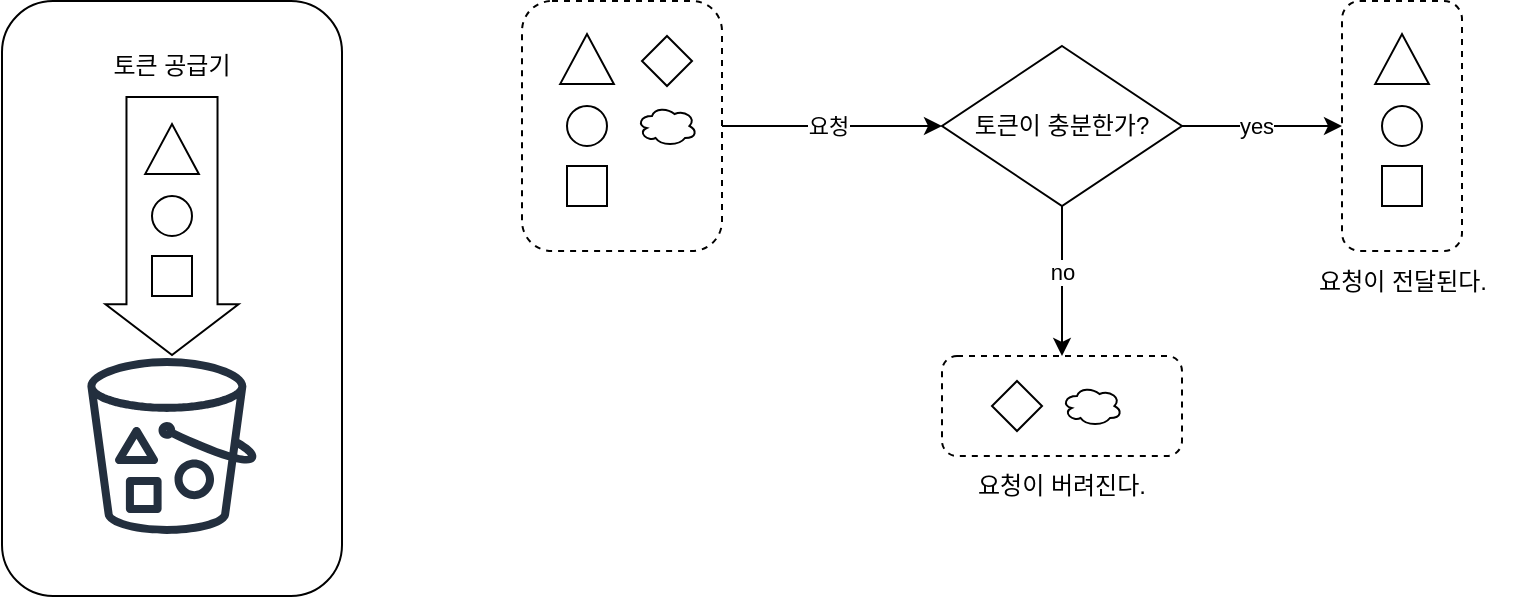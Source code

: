 <mxfile version="26.0.11">
  <diagram name="페이지-1" id="0fWaeufhur36X_GCjKtx">
    <mxGraphModel dx="1434" dy="772" grid="1" gridSize="10" guides="1" tooltips="1" connect="1" arrows="1" fold="1" page="1" pageScale="1" pageWidth="827" pageHeight="1169" math="0" shadow="0">
      <root>
        <mxCell id="0" />
        <mxCell id="1" parent="0" />
        <mxCell id="2sdsEO5oHU289zQeSCOC-1" value="" style="rounded=1;whiteSpace=wrap;html=1;" vertex="1" parent="1">
          <mxGeometry x="30" y="12.5" width="170" height="297.5" as="geometry" />
        </mxCell>
        <mxCell id="2sdsEO5oHU289zQeSCOC-2" value="" style="ellipse;whiteSpace=wrap;html=1;" vertex="1" parent="1">
          <mxGeometry x="105" y="110" width="20" height="20" as="geometry" />
        </mxCell>
        <mxCell id="2sdsEO5oHU289zQeSCOC-3" value="" style="rounded=0;whiteSpace=wrap;html=1;" vertex="1" parent="1">
          <mxGeometry x="105" y="140" width="20" height="20" as="geometry" />
        </mxCell>
        <mxCell id="2sdsEO5oHU289zQeSCOC-4" value="토큰 공급기" style="text;html=1;align=center;verticalAlign=middle;whiteSpace=wrap;rounded=0;" vertex="1" parent="1">
          <mxGeometry x="80" y="30" width="70" height="30" as="geometry" />
        </mxCell>
        <mxCell id="2sdsEO5oHU289zQeSCOC-5" value="" style="sketch=0;outlineConnect=0;fontColor=#232F3E;gradientColor=none;strokeColor=#232F3E;fillColor=#ffffff;dashed=0;verticalLabelPosition=bottom;verticalAlign=top;align=center;html=1;fontSize=12;fontStyle=0;aspect=fixed;shape=mxgraph.aws4.resourceIcon;resIcon=mxgraph.aws4.bucket_with_objects;" vertex="1" parent="1">
          <mxGeometry x="60" y="180" width="110" height="110" as="geometry" />
        </mxCell>
        <mxCell id="2sdsEO5oHU289zQeSCOC-6" value="" style="shape=flexArrow;endArrow=classic;html=1;rounded=0;width=45.517;endSize=8.138;" edge="1" parent="1">
          <mxGeometry width="50" height="50" relative="1" as="geometry">
            <mxPoint x="115" y="60" as="sourcePoint" />
            <mxPoint x="115" y="190.0" as="targetPoint" />
          </mxGeometry>
        </mxCell>
        <mxCell id="2sdsEO5oHU289zQeSCOC-7" value="" style="triangle;whiteSpace=wrap;html=1;rotation=-90;" vertex="1" parent="1">
          <mxGeometry x="102.5" y="73.12" width="25" height="26.88" as="geometry" />
        </mxCell>
        <mxCell id="2sdsEO5oHU289zQeSCOC-8" value="" style="edgeStyle=orthogonalEdgeStyle;rounded=0;orthogonalLoop=1;jettySize=auto;html=1;entryX=0;entryY=0.5;entryDx=0;entryDy=0;" edge="1" parent="1" source="2sdsEO5oHU289zQeSCOC-12" target="2sdsEO5oHU289zQeSCOC-13">
          <mxGeometry relative="1" as="geometry">
            <mxPoint x="760.0" y="75.0" as="targetPoint" />
          </mxGeometry>
        </mxCell>
        <mxCell id="2sdsEO5oHU289zQeSCOC-9" value="yes" style="edgeLabel;html=1;align=center;verticalAlign=middle;resizable=0;points=[];" vertex="1" connectable="0" parent="2sdsEO5oHU289zQeSCOC-8">
          <mxGeometry x="0.037" y="1" relative="1" as="geometry">
            <mxPoint x="-5" y="1" as="offset" />
          </mxGeometry>
        </mxCell>
        <mxCell id="2sdsEO5oHU289zQeSCOC-10" value="" style="edgeStyle=orthogonalEdgeStyle;rounded=0;orthogonalLoop=1;jettySize=auto;html=1;" edge="1" parent="1" source="2sdsEO5oHU289zQeSCOC-12" target="2sdsEO5oHU289zQeSCOC-25">
          <mxGeometry relative="1" as="geometry" />
        </mxCell>
        <mxCell id="2sdsEO5oHU289zQeSCOC-11" value="no" style="edgeLabel;html=1;align=center;verticalAlign=middle;resizable=0;points=[];" vertex="1" connectable="0" parent="2sdsEO5oHU289zQeSCOC-10">
          <mxGeometry x="-0.138" relative="1" as="geometry">
            <mxPoint as="offset" />
          </mxGeometry>
        </mxCell>
        <mxCell id="2sdsEO5oHU289zQeSCOC-12" value="토큰이 충분한가?" style="rhombus;whiteSpace=wrap;html=1;" vertex="1" parent="1">
          <mxGeometry x="500" y="35" width="120" height="80" as="geometry" />
        </mxCell>
        <mxCell id="2sdsEO5oHU289zQeSCOC-13" value="" style="rounded=1;whiteSpace=wrap;html=1;dashed=1;" vertex="1" parent="1">
          <mxGeometry x="700" y="12.5" width="60" height="125" as="geometry" />
        </mxCell>
        <mxCell id="2sdsEO5oHU289zQeSCOC-14" value="" style="ellipse;whiteSpace=wrap;html=1;" vertex="1" parent="1">
          <mxGeometry x="720" y="65" width="20" height="20" as="geometry" />
        </mxCell>
        <mxCell id="2sdsEO5oHU289zQeSCOC-15" value="" style="rounded=0;whiteSpace=wrap;html=1;" vertex="1" parent="1">
          <mxGeometry x="720" y="95" width="20" height="20" as="geometry" />
        </mxCell>
        <mxCell id="2sdsEO5oHU289zQeSCOC-16" value="" style="triangle;whiteSpace=wrap;html=1;rotation=-90;" vertex="1" parent="1">
          <mxGeometry x="717.5" y="28.12" width="25" height="26.88" as="geometry" />
        </mxCell>
        <mxCell id="2sdsEO5oHU289zQeSCOC-17" value="" style="edgeStyle=orthogonalEdgeStyle;rounded=0;orthogonalLoop=1;jettySize=auto;html=1;" edge="1" parent="1" source="2sdsEO5oHU289zQeSCOC-19" target="2sdsEO5oHU289zQeSCOC-12">
          <mxGeometry relative="1" as="geometry" />
        </mxCell>
        <mxCell id="2sdsEO5oHU289zQeSCOC-18" value="요청" style="edgeLabel;html=1;align=center;verticalAlign=middle;resizable=0;points=[];" vertex="1" connectable="0" parent="2sdsEO5oHU289zQeSCOC-17">
          <mxGeometry x="-0.204" y="2" relative="1" as="geometry">
            <mxPoint x="9" y="2" as="offset" />
          </mxGeometry>
        </mxCell>
        <mxCell id="2sdsEO5oHU289zQeSCOC-19" value="" style="rounded=1;whiteSpace=wrap;html=1;dashed=1;" vertex="1" parent="1">
          <mxGeometry x="290" y="12.5" width="100" height="125" as="geometry" />
        </mxCell>
        <mxCell id="2sdsEO5oHU289zQeSCOC-20" value="" style="ellipse;whiteSpace=wrap;html=1;" vertex="1" parent="1">
          <mxGeometry x="312.5" y="65" width="20" height="20" as="geometry" />
        </mxCell>
        <mxCell id="2sdsEO5oHU289zQeSCOC-21" value="" style="rounded=0;whiteSpace=wrap;html=1;" vertex="1" parent="1">
          <mxGeometry x="312.5" y="95" width="20" height="20" as="geometry" />
        </mxCell>
        <mxCell id="2sdsEO5oHU289zQeSCOC-22" value="" style="triangle;whiteSpace=wrap;html=1;rotation=-90;" vertex="1" parent="1">
          <mxGeometry x="310" y="28.12" width="25" height="26.88" as="geometry" />
        </mxCell>
        <mxCell id="2sdsEO5oHU289zQeSCOC-23" value="" style="rhombus;whiteSpace=wrap;html=1;" vertex="1" parent="1">
          <mxGeometry x="350" y="30" width="25" height="25" as="geometry" />
        </mxCell>
        <mxCell id="2sdsEO5oHU289zQeSCOC-24" value="" style="ellipse;shape=cloud;whiteSpace=wrap;html=1;" vertex="1" parent="1">
          <mxGeometry x="347.5" y="65" width="30" height="20" as="geometry" />
        </mxCell>
        <mxCell id="2sdsEO5oHU289zQeSCOC-25" value="" style="rounded=1;whiteSpace=wrap;html=1;dashed=1;" vertex="1" parent="1">
          <mxGeometry x="500" y="190" width="120" height="50" as="geometry" />
        </mxCell>
        <mxCell id="2sdsEO5oHU289zQeSCOC-26" value="" style="rhombus;whiteSpace=wrap;html=1;" vertex="1" parent="1">
          <mxGeometry x="525" y="202.5" width="25" height="25" as="geometry" />
        </mxCell>
        <mxCell id="2sdsEO5oHU289zQeSCOC-27" value="" style="ellipse;shape=cloud;whiteSpace=wrap;html=1;" vertex="1" parent="1">
          <mxGeometry x="560" y="205" width="30" height="20" as="geometry" />
        </mxCell>
        <mxCell id="2sdsEO5oHU289zQeSCOC-28" value="요청이 버려진다." style="text;html=1;align=center;verticalAlign=middle;whiteSpace=wrap;rounded=0;" vertex="1" parent="1">
          <mxGeometry x="500" y="240" width="120" height="30" as="geometry" />
        </mxCell>
        <mxCell id="2sdsEO5oHU289zQeSCOC-29" value="요청이 전달된다." style="text;html=1;align=center;verticalAlign=middle;resizable=0;points=[];autosize=1;strokeColor=none;fillColor=none;" vertex="1" parent="1">
          <mxGeometry x="675" y="137.5" width="110" height="30" as="geometry" />
        </mxCell>
      </root>
    </mxGraphModel>
  </diagram>
</mxfile>
